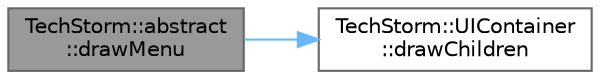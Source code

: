 digraph "TechStorm::abstract::drawMenu"
{
 // LATEX_PDF_SIZE
  bgcolor="transparent";
  edge [fontname=Helvetica,fontsize=10,labelfontname=Helvetica,labelfontsize=10];
  node [fontname=Helvetica,fontsize=10,shape=box,height=0.2,width=0.4];
  rankdir="LR";
  Node1 [id="Node000001",label="TechStorm::abstract\l::drawMenu",height=0.2,width=0.4,color="gray40", fillcolor="grey60", style="filled", fontcolor="black",tooltip=" "];
  Node1 -> Node2 [id="edge1_Node000001_Node000002",color="steelblue1",style="solid",tooltip=" "];
  Node2 [id="Node000002",label="TechStorm::UIContainer\l::drawChildren",height=0.2,width=0.4,color="grey40", fillcolor="white", style="filled",URL="$class_tech_storm_1_1_u_i_container.html#a5523397bb8ac88fad014e3d1a1bc2198",tooltip=" "];
}
